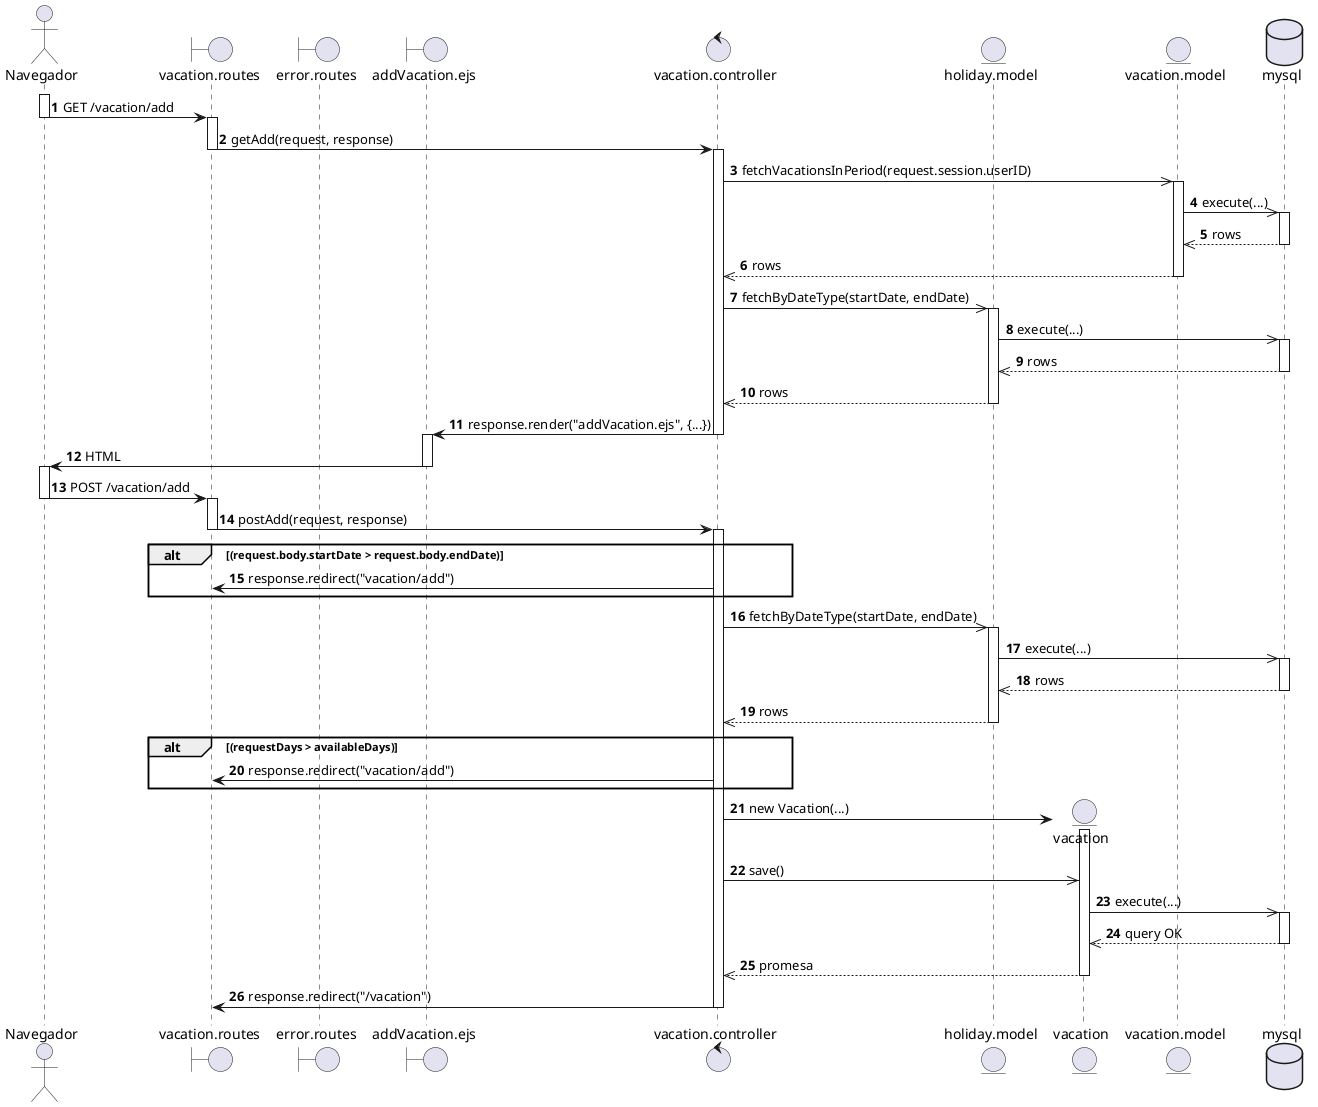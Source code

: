 @startuml
actor Navegador
boundary "vacation.routes" as Routes
boundary "error.routes" as Error
boundary "addVacation.ejs" as Ejs
control "vacation.controller" as Controller
entity "holiday.model" as Holiday
entity "vacation" as Model1
entity "vacation.model" as Model
database "mysql" as MySQL

autonumber

activate Navegador
Navegador -> Routes : GET /vacation/add
deactivate Navegador

activate Routes
Routes -> Controller : getAdd(request, response)
deactivate Routes

activate Controller

Controller ->> Model : fetchVacationsInPeriod(request.session.userID)
activate Model
    Model ->> MySQL : execute(...)
    activate MySQL
        MySQL -->> Model : rows
    deactivate MySQL
    Model -->> Controller : rows
deactivate Model

Controller ->> Holiday: fetchByDateType(startDate, endDate)
activate Holiday
Holiday ->> MySQL: execute(...)
activate MySQL
MySQL -->> Holiday: rows
deactivate MySQL
Holiday -->> Controller: rows
deactivate Holiday

Controller -> Ejs : response.render("addVacation.ejs", {...})
deactivate Controller

activate Ejs
Ejs -> Navegador : HTML
deactivate Ejs

activate Navegador
Navegador -> Routes : POST /vacation/add
deactivate Navegador

activate Routes
Routes -> Controller : postAdd(request, response)
deactivate Routes

activate Controller

alt (request.body.startDate > request.body.endDate)
    Controller -> Routes : response.redirect("vacation/add")
end

Controller ->> Holiday: fetchByDateType(startDate, endDate)
activate Holiday
Holiday ->> MySQL: execute(...)
activate MySQL
MySQL -->> Holiday: rows
deactivate MySQL
Holiday -->> Controller: rows
deactivate Holiday

alt (requestDays > availableDays)
    Controller -> Routes : response.redirect("vacation/add")
end

create Model1
Controller -> Model1 : new Vacation(...)

activate Model1
Controller ->> Model1 : save()
Model1 ->> MySQL : execute(...)

activate MySQL
MySQL -->> Model1 : query OK
deactivate MySQL

Model1 -->> Controller : promesa
deactivate Model1

Controller -> Routes : response.redirect("/vacation")
deactivate Controller

@enduml